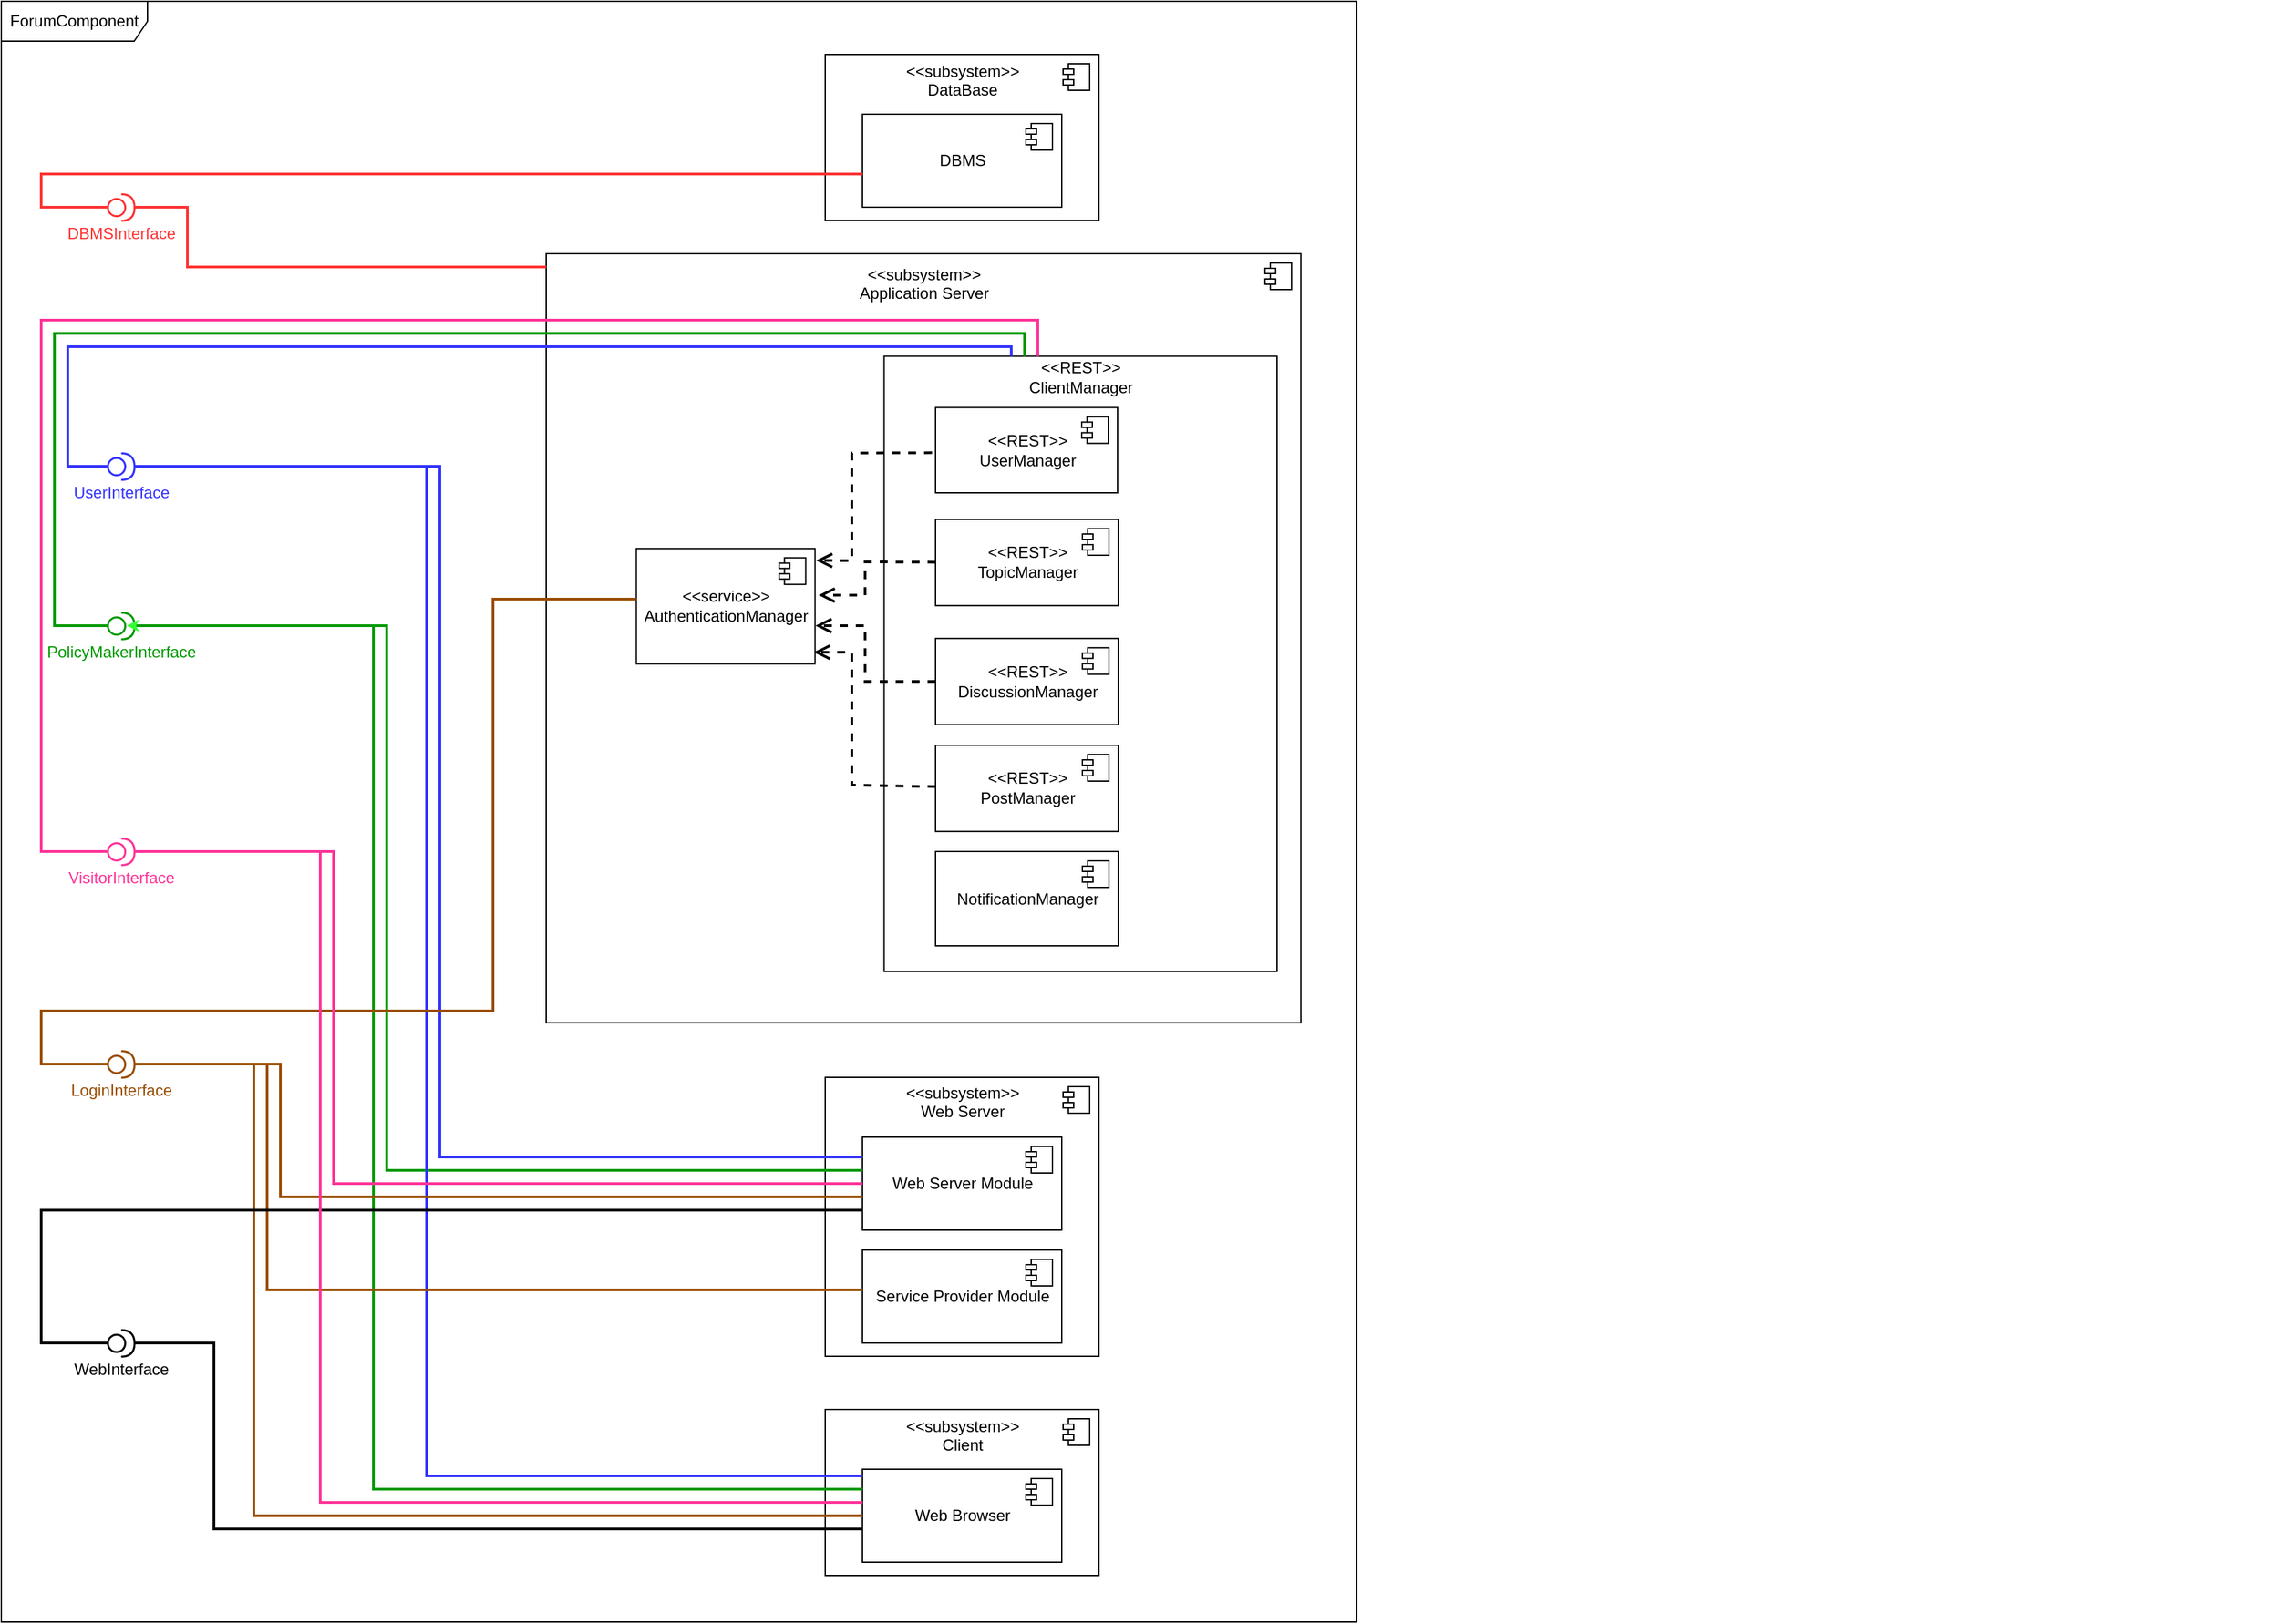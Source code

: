 <mxfile version="16.5.1" type="device" pages="2"><diagram id="n7J1HqllyMNtbrH2WwEy" name="ForumComponent"><mxGraphModel dx="1662" dy="865" grid="1" gridSize="10" guides="1" tooltips="1" connect="1" arrows="1" fold="1" page="1" pageScale="1" pageWidth="827" pageHeight="1169" math="0" shadow="0"><root><mxCell id="0"/><mxCell id="1" parent="0"/><mxCell id="y-_z0I4hw3SL3GFZ46ai-1" value="ForumComponent" style="shape=umlFrame;whiteSpace=wrap;html=1;width=110;height=30;" parent="1" vertex="1"><mxGeometry x="30" y="40" width="1020" height="1220" as="geometry"/></mxCell><mxCell id="oSriMlxL2NVGAPyqtlw1-12" value="" style="group" parent="1" vertex="1" connectable="0"><mxGeometry x="480" y="230" width="1262.69" height="590" as="geometry"/></mxCell><mxCell id="XHfIL3QEmj7B6I7YOVeC-20" value="" style="group" parent="oSriMlxL2NVGAPyqtlw1-12" vertex="1" connectable="0"><mxGeometry x="-40" width="1112.69" height="590" as="geometry"/></mxCell><mxCell id="TVRwEMfqCe3QFdq65Hbt-16" value="&amp;lt;&amp;lt;subsystem&amp;gt;&amp;gt;&lt;br&gt;Application Server&lt;br&gt;&lt;br&gt;&lt;br&gt;&lt;br&gt;&lt;br&gt;&lt;br&gt;&lt;br&gt;&lt;br&gt;&lt;br&gt;&lt;br&gt;&lt;br&gt;&lt;br&gt;&lt;br&gt;&lt;br&gt;&lt;br&gt;&lt;br&gt;&lt;br&gt;&lt;br&gt;&lt;br&gt;&lt;br&gt;&lt;br&gt;&lt;br&gt;&lt;br&gt;&lt;br&gt;&lt;br&gt;&lt;br&gt;&lt;br&gt;&lt;br&gt;&lt;br&gt;&lt;br&gt;&lt;br&gt;&lt;br&gt;&lt;br&gt;&lt;br&gt;&lt;br&gt;&lt;br&gt;&lt;br&gt;&lt;br&gt;" style="html=1;dropTarget=0;" parent="XHfIL3QEmj7B6I7YOVeC-20" vertex="1"><mxGeometry width="567.922" height="578.904" as="geometry"/></mxCell><mxCell id="TVRwEMfqCe3QFdq65Hbt-17" value="" style="shape=module;jettyWidth=8;jettyHeight=4;" parent="TVRwEMfqCe3QFdq65Hbt-16" vertex="1"><mxGeometry x="1" width="20" height="20" relative="1" as="geometry"><mxPoint x="-27" y="7" as="offset"/></mxGeometry></mxCell><mxCell id="XHfIL3QEmj7B6I7YOVeC-1" value="&amp;lt;&amp;lt;REST&amp;gt;&amp;gt;&lt;br&gt;ClientManager&lt;br&gt;&lt;br&gt;&lt;br&gt;&lt;br&gt;&lt;br&gt;&lt;br&gt;&lt;br&gt;&lt;br&gt;&lt;br&gt;&lt;br&gt;&lt;br&gt;&lt;br&gt;&lt;br&gt;&lt;br&gt;&lt;br&gt;&lt;br&gt;&lt;br&gt;&lt;br&gt;&lt;br&gt;&lt;br&gt;&lt;br&gt;&lt;br&gt;&lt;br&gt;&lt;br&gt;&lt;br&gt;&lt;br&gt;&lt;br&gt;&lt;br&gt;&lt;br&gt;&lt;br&gt;&lt;br&gt;" style="html=1;dropTarget=0;container=0;" parent="XHfIL3QEmj7B6I7YOVeC-20" vertex="1"><mxGeometry x="254.29" y="77.19" width="295.71" height="463.12" as="geometry"/></mxCell><mxCell id="oSriMlxL2NVGAPyqtlw1-9" value="" style="html=1;verticalAlign=bottom;endArrow=open;dashed=1;endSize=8;rounded=0;strokeWidth=2;entryX=0.993;entryY=0.899;entryDx=0;entryDy=0;entryPerimeter=0;" parent="XHfIL3QEmj7B6I7YOVeC-20" source="oSriMlxL2NVGAPyqtlw1-80" target="oSriMlxL2NVGAPyqtlw1-82" edge="1"><mxGeometry relative="1" as="geometry"><mxPoint x="339.906" y="371.464" as="sourcePoint"/><mxPoint x="203.435" y="279.804" as="targetPoint"/><Array as="points"><mxPoint x="230" y="400"/><mxPoint x="230" y="300"/><mxPoint x="220" y="300"/></Array></mxGeometry></mxCell><mxCell id="oSriMlxL2NVGAPyqtlw1-10" value="" style="html=1;verticalAlign=bottom;endArrow=open;dashed=1;endSize=8;rounded=0;strokeWidth=2;entryX=1.006;entryY=0.103;entryDx=0;entryDy=0;entryPerimeter=0;" parent="XHfIL3QEmj7B6I7YOVeC-20" target="oSriMlxL2NVGAPyqtlw1-82" edge="1"><mxGeometry relative="1" as="geometry"><mxPoint x="374.38" y="149.55" as="sourcePoint"/><mxPoint x="203.435" y="250.859" as="targetPoint"/><Array as="points"><mxPoint x="230" y="150"/><mxPoint x="230" y="231"/></Array></mxGeometry></mxCell><mxCell id="XHfIL3QEmj7B6I7YOVeC-7" value="&amp;lt;&amp;lt;REST&amp;gt;&amp;gt;&lt;br&gt;UserManager" style="html=1;dropTarget=0;" parent="XHfIL3QEmj7B6I7YOVeC-20" vertex="1"><mxGeometry x="293" y="115.78" width="137" height="64.22" as="geometry"/></mxCell><mxCell id="XHfIL3QEmj7B6I7YOVeC-8" value="" style="shape=module;jettyWidth=8;jettyHeight=4;" parent="XHfIL3QEmj7B6I7YOVeC-7" vertex="1"><mxGeometry x="1" width="20" height="20" relative="1" as="geometry"><mxPoint x="-27" y="7" as="offset"/></mxGeometry></mxCell><mxCell id="XHfIL3QEmj7B6I7YOVeC-11" value="NotificationManager" style="html=1;dropTarget=0;" parent="XHfIL3QEmj7B6I7YOVeC-20" vertex="1"><mxGeometry x="293.01" y="450" width="137.5" height="71.02" as="geometry"/></mxCell><mxCell id="XHfIL3QEmj7B6I7YOVeC-12" value="" style="shape=module;jettyWidth=8;jettyHeight=4;" parent="XHfIL3QEmj7B6I7YOVeC-11" vertex="1"><mxGeometry x="1" width="20" height="20" relative="1" as="geometry"><mxPoint x="-27" y="7" as="offset"/></mxGeometry></mxCell><mxCell id="oSriMlxL2NVGAPyqtlw1-80" value="&amp;lt;&amp;lt;REST&amp;gt;&amp;gt;&lt;br&gt;PostManager" style="html=1;dropTarget=0;" parent="XHfIL3QEmj7B6I7YOVeC-20" vertex="1"><mxGeometry x="293" y="370" width="137.51" height="64.88" as="geometry"/></mxCell><mxCell id="oSriMlxL2NVGAPyqtlw1-81" value="" style="shape=module;jettyWidth=8;jettyHeight=4;" parent="oSriMlxL2NVGAPyqtlw1-80" vertex="1"><mxGeometry x="1" width="20" height="20" relative="1" as="geometry"><mxPoint x="-27" y="7" as="offset"/></mxGeometry></mxCell><mxCell id="oSriMlxL2NVGAPyqtlw1-82" value="&amp;lt;&amp;lt;service&amp;gt;&amp;gt;&lt;br&gt;AuthenticationManager" style="html=1;dropTarget=0;" parent="XHfIL3QEmj7B6I7YOVeC-20" vertex="1"><mxGeometry x="67.811" y="221.913" width="134.508" height="86.836" as="geometry"/></mxCell><mxCell id="oSriMlxL2NVGAPyqtlw1-83" value="" style="shape=module;jettyWidth=8;jettyHeight=4;" parent="oSriMlxL2NVGAPyqtlw1-82" vertex="1"><mxGeometry x="1" width="20" height="20" relative="1" as="geometry"><mxPoint x="-27" y="7" as="offset"/></mxGeometry></mxCell><mxCell id="9_Oi2taEJ8g1pGM95z2e-3" value="&amp;lt;&amp;lt;REST&amp;gt;&amp;gt;&lt;br&gt;TopicManager" style="html=1;dropTarget=0;" parent="XHfIL3QEmj7B6I7YOVeC-20" vertex="1"><mxGeometry x="293" y="200" width="137.51" height="64.88" as="geometry"/></mxCell><mxCell id="9_Oi2taEJ8g1pGM95z2e-4" value="" style="shape=module;jettyWidth=8;jettyHeight=4;" parent="9_Oi2taEJ8g1pGM95z2e-3" vertex="1"><mxGeometry x="1" width="20" height="20" relative="1" as="geometry"><mxPoint x="-27" y="7" as="offset"/></mxGeometry></mxCell><mxCell id="9_Oi2taEJ8g1pGM95z2e-1" value="&amp;lt;&amp;lt;REST&amp;gt;&amp;gt;&lt;br&gt;DiscussionManager" style="html=1;dropTarget=0;" parent="XHfIL3QEmj7B6I7YOVeC-20" vertex="1"><mxGeometry x="293" y="289.62" width="137.51" height="64.88" as="geometry"/></mxCell><mxCell id="9_Oi2taEJ8g1pGM95z2e-2" value="" style="shape=module;jettyWidth=8;jettyHeight=4;" parent="9_Oi2taEJ8g1pGM95z2e-1" vertex="1"><mxGeometry x="1" width="20" height="20" relative="1" as="geometry"><mxPoint x="-27" y="7" as="offset"/></mxGeometry></mxCell><mxCell id="9_Oi2taEJ8g1pGM95z2e-5" value="" style="html=1;verticalAlign=bottom;endArrow=open;dashed=1;endSize=8;rounded=0;strokeWidth=2;entryX=1.002;entryY=0.669;entryDx=0;entryDy=0;entryPerimeter=0;" parent="XHfIL3QEmj7B6I7YOVeC-20" source="9_Oi2taEJ8g1pGM95z2e-1" target="oSriMlxL2NVGAPyqtlw1-82" edge="1"><mxGeometry relative="1" as="geometry"><mxPoint x="303" y="411.095" as="sourcePoint"/><mxPoint x="213.435" y="289.804" as="targetPoint"/><Array as="points"><mxPoint x="240" y="322"/><mxPoint x="240" y="280"/></Array></mxGeometry></mxCell><mxCell id="9_Oi2taEJ8g1pGM95z2e-6" value="" style="html=1;verticalAlign=bottom;endArrow=open;dashed=1;endSize=8;rounded=0;strokeWidth=2;entryX=1.02;entryY=0.404;entryDx=0;entryDy=0;entryPerimeter=0;" parent="XHfIL3QEmj7B6I7YOVeC-20" source="9_Oi2taEJ8g1pGM95z2e-3" target="oSriMlxL2NVGAPyqtlw1-82" edge="1"><mxGeometry relative="1" as="geometry"><mxPoint x="313" y="421.095" as="sourcePoint"/><mxPoint x="223.435" y="299.804" as="targetPoint"/><Array as="points"><mxPoint x="240" y="232"/><mxPoint x="240" y="257"/></Array></mxGeometry></mxCell><mxCell id="TVRwEMfqCe3QFdq65Hbt-4" value="&lt;font color=&quot;#ff3333&quot;&gt;DBMSInterface&lt;/font&gt;" style="shape=providedRequiredInterface;html=1;verticalLabelPosition=bottom;sketch=0;strokeColor=#FF3333;strokeWidth=1.5;" parent="1" vertex="1"><mxGeometry x="110" y="185" width="20" height="20" as="geometry"/></mxCell><mxCell id="TVRwEMfqCe3QFdq65Hbt-9" value="" style="group" parent="1" vertex="1" connectable="0"><mxGeometry x="650" y="80" width="206" height="125" as="geometry"/></mxCell><mxCell id="TVRwEMfqCe3QFdq65Hbt-5" value="&amp;lt;&amp;lt;subsystem&amp;gt;&amp;gt;&lt;br&gt;DataBase&lt;br&gt;&lt;br&gt;&lt;br&gt;&lt;br&gt;&lt;br&gt;&lt;br&gt;&lt;br&gt;" style="html=1;dropTarget=0;" parent="TVRwEMfqCe3QFdq65Hbt-9" vertex="1"><mxGeometry width="206" height="125" as="geometry"/></mxCell><mxCell id="TVRwEMfqCe3QFdq65Hbt-6" value="" style="shape=module;jettyWidth=8;jettyHeight=4;" parent="TVRwEMfqCe3QFdq65Hbt-5" vertex="1"><mxGeometry x="1" width="20" height="20" relative="1" as="geometry"><mxPoint x="-27" y="7" as="offset"/></mxGeometry></mxCell><mxCell id="TVRwEMfqCe3QFdq65Hbt-7" value="DBMS" style="html=1;dropTarget=0;" parent="TVRwEMfqCe3QFdq65Hbt-9" vertex="1"><mxGeometry x="28" y="45" width="150" height="70" as="geometry"/></mxCell><mxCell id="TVRwEMfqCe3QFdq65Hbt-8" value="" style="shape=module;jettyWidth=8;jettyHeight=4;" parent="TVRwEMfqCe3QFdq65Hbt-7" vertex="1"><mxGeometry x="1" width="20" height="20" relative="1" as="geometry"><mxPoint x="-27" y="7" as="offset"/></mxGeometry></mxCell><mxCell id="TVRwEMfqCe3QFdq65Hbt-10" value="&lt;font color=&quot;#3333ff&quot;&gt;UserInterface&lt;/font&gt;" style="shape=providedRequiredInterface;html=1;verticalLabelPosition=bottom;sketch=0;strokeColor=#3333FF;strokeWidth=1.5;" parent="1" vertex="1"><mxGeometry x="110" y="380" width="20" height="20" as="geometry"/></mxCell><mxCell id="TVRwEMfqCe3QFdq65Hbt-11" value="&lt;font color=&quot;#009900&quot;&gt;PolicyMakerInterface&lt;/font&gt;" style="shape=providedRequiredInterface;html=1;verticalLabelPosition=bottom;sketch=0;strokeColor=#009900;strokeWidth=1.5;" parent="1" vertex="1"><mxGeometry x="110" y="500" width="20" height="20" as="geometry"/></mxCell><mxCell id="TVRwEMfqCe3QFdq65Hbt-27" value="" style="group" parent="1" vertex="1" connectable="0"><mxGeometry x="650" y="1100" width="206" height="125" as="geometry"/></mxCell><mxCell id="TVRwEMfqCe3QFdq65Hbt-28" value="&amp;lt;&amp;lt;subsystem&amp;gt;&amp;gt;&lt;br&gt;Client&lt;br&gt;&lt;br&gt;&lt;br&gt;&lt;br&gt;&lt;br&gt;&lt;br&gt;&lt;br&gt;" style="html=1;dropTarget=0;" parent="TVRwEMfqCe3QFdq65Hbt-27" vertex="1"><mxGeometry width="206" height="125" as="geometry"/></mxCell><mxCell id="TVRwEMfqCe3QFdq65Hbt-29" value="" style="shape=module;jettyWidth=8;jettyHeight=4;" parent="TVRwEMfqCe3QFdq65Hbt-28" vertex="1"><mxGeometry x="1" width="20" height="20" relative="1" as="geometry"><mxPoint x="-27" y="7" as="offset"/></mxGeometry></mxCell><mxCell id="TVRwEMfqCe3QFdq65Hbt-30" value="Web Browser" style="html=1;dropTarget=0;" parent="TVRwEMfqCe3QFdq65Hbt-27" vertex="1"><mxGeometry x="28" y="45" width="150" height="70" as="geometry"/></mxCell><mxCell id="TVRwEMfqCe3QFdq65Hbt-31" value="" style="shape=module;jettyWidth=8;jettyHeight=4;" parent="TVRwEMfqCe3QFdq65Hbt-30" vertex="1"><mxGeometry x="1" width="20" height="20" relative="1" as="geometry"><mxPoint x="-27" y="7" as="offset"/></mxGeometry></mxCell><mxCell id="oSriMlxL2NVGAPyqtlw1-2" value="" style="group" parent="1" vertex="1" connectable="0"><mxGeometry x="650" y="850" width="206" height="210" as="geometry"/></mxCell><mxCell id="TVRwEMfqCe3QFdq65Hbt-21" value="&amp;lt;&amp;lt;subsystem&amp;gt;&amp;gt;&lt;br&gt;Web Server&lt;br&gt;&lt;br&gt;&lt;br&gt;&lt;br&gt;&lt;br&gt;&lt;br&gt;&lt;br&gt;&lt;br&gt;&lt;br&gt;&lt;br&gt;&lt;br&gt;&lt;br&gt;&lt;br&gt;" style="html=1;dropTarget=0;" parent="oSriMlxL2NVGAPyqtlw1-2" vertex="1"><mxGeometry width="206" height="210" as="geometry"/></mxCell><mxCell id="TVRwEMfqCe3QFdq65Hbt-22" value="" style="shape=module;jettyWidth=8;jettyHeight=4;" parent="TVRwEMfqCe3QFdq65Hbt-21" vertex="1"><mxGeometry x="1" width="20" height="20" relative="1" as="geometry"><mxPoint x="-27" y="7" as="offset"/></mxGeometry></mxCell><mxCell id="TVRwEMfqCe3QFdq65Hbt-23" value="Web Server Module" style="html=1;dropTarget=0;" parent="oSriMlxL2NVGAPyqtlw1-2" vertex="1"><mxGeometry x="28" y="45" width="150" height="70" as="geometry"/></mxCell><mxCell id="TVRwEMfqCe3QFdq65Hbt-24" value="" style="shape=module;jettyWidth=8;jettyHeight=4;" parent="TVRwEMfqCe3QFdq65Hbt-23" vertex="1"><mxGeometry x="1" width="20" height="20" relative="1" as="geometry"><mxPoint x="-27" y="7" as="offset"/></mxGeometry></mxCell><mxCell id="XHfIL3QEmj7B6I7YOVeC-13" value="Service Provider Module" style="html=1;dropTarget=0;" parent="oSriMlxL2NVGAPyqtlw1-2" vertex="1"><mxGeometry x="28" y="130" width="150" height="70" as="geometry"/></mxCell><mxCell id="XHfIL3QEmj7B6I7YOVeC-14" value="" style="shape=module;jettyWidth=8;jettyHeight=4;" parent="XHfIL3QEmj7B6I7YOVeC-13" vertex="1"><mxGeometry x="1" width="20" height="20" relative="1" as="geometry"><mxPoint x="-27" y="7" as="offset"/></mxGeometry></mxCell><mxCell id="oSriMlxL2NVGAPyqtlw1-15" value="" style="endArrow=none;html=1;edgeStyle=orthogonalEdgeStyle;rounded=0;exitX=0;exitY=0.5;exitDx=0;exitDy=0;exitPerimeter=0;strokeColor=#FF3333;strokeWidth=2;" parent="1" source="TVRwEMfqCe3QFdq65Hbt-4" target="TVRwEMfqCe3QFdq65Hbt-7" edge="1"><mxGeometry relative="1" as="geometry"><mxPoint x="120" y="160" as="sourcePoint"/><mxPoint x="320" y="159.5" as="targetPoint"/><Array as="points"><mxPoint x="60" y="195"/><mxPoint x="60" y="170"/></Array></mxGeometry></mxCell><mxCell id="oSriMlxL2NVGAPyqtlw1-19" value="" style="endArrow=none;html=1;edgeStyle=orthogonalEdgeStyle;rounded=0;exitX=1;exitY=0.5;exitDx=0;exitDy=0;exitPerimeter=0;strokeColor=#FF3333;strokeWidth=2;" parent="1" source="TVRwEMfqCe3QFdq65Hbt-4" target="TVRwEMfqCe3QFdq65Hbt-16" edge="1"><mxGeometry relative="1" as="geometry"><mxPoint x="120" y="200" as="sourcePoint"/><mxPoint x="798" y="180" as="targetPoint"/><Array as="points"><mxPoint x="170" y="195"/><mxPoint x="170" y="240"/></Array></mxGeometry></mxCell><mxCell id="oSriMlxL2NVGAPyqtlw1-87" value="" style="endArrow=none;html=1;edgeStyle=orthogonalEdgeStyle;rounded=0;exitX=0;exitY=0.5;exitDx=0;exitDy=0;exitPerimeter=0;strokeColor=#3333FF;strokeWidth=2;" parent="1" source="TVRwEMfqCe3QFdq65Hbt-10" target="XHfIL3QEmj7B6I7YOVeC-1" edge="1"><mxGeometry relative="1" as="geometry"><mxPoint x="140" y="200" as="sourcePoint"/><mxPoint x="770" y="260" as="targetPoint"/><Array as="points"><mxPoint x="80" y="390"/><mxPoint x="80" y="300"/><mxPoint x="790" y="300"/></Array></mxGeometry></mxCell><mxCell id="oSriMlxL2NVGAPyqtlw1-88" value="" style="endArrow=none;html=1;edgeStyle=orthogonalEdgeStyle;rounded=0;exitX=0;exitY=0.5;exitDx=0;exitDy=0;exitPerimeter=0;strokeColor=#009900;strokeWidth=2;" parent="1" source="TVRwEMfqCe3QFdq65Hbt-11" target="XHfIL3QEmj7B6I7YOVeC-1" edge="1"><mxGeometry relative="1" as="geometry"><mxPoint x="150" y="210" as="sourcePoint"/><mxPoint x="780" y="270" as="targetPoint"/><Array as="points"><mxPoint x="70" y="510"/><mxPoint x="70" y="290"/><mxPoint x="800" y="290"/></Array></mxGeometry></mxCell><mxCell id="oSriMlxL2NVGAPyqtlw1-89" value="" style="endArrow=none;html=1;edgeStyle=orthogonalEdgeStyle;rounded=0;exitX=1;exitY=0.5;exitDx=0;exitDy=0;exitPerimeter=0;strokeColor=#009900;strokeWidth=2;" parent="1" source="TVRwEMfqCe3QFdq65Hbt-11" target="TVRwEMfqCe3QFdq65Hbt-30" edge="1"><mxGeometry relative="1" as="geometry"><mxPoint x="120" y="410" as="sourcePoint"/><mxPoint x="1230.074" y="300" as="targetPoint"/><Array as="points"><mxPoint x="310" y="510"/><mxPoint x="310" y="1160"/></Array></mxGeometry></mxCell><mxCell id="oSriMlxL2NVGAPyqtlw1-90" value="" style="endArrow=none;html=1;edgeStyle=orthogonalEdgeStyle;rounded=0;exitX=1;exitY=0.5;exitDx=0;exitDy=0;exitPerimeter=0;strokeColor=#009900;strokeWidth=2;" parent="1" source="TVRwEMfqCe3QFdq65Hbt-11" target="TVRwEMfqCe3QFdq65Hbt-23" edge="1"><mxGeometry relative="1" as="geometry"><mxPoint x="130" y="420" as="sourcePoint"/><mxPoint x="788" y="910" as="targetPoint"/><Array as="points"><mxPoint x="320" y="510"/><mxPoint x="320" y="920"/></Array></mxGeometry></mxCell><mxCell id="oSriMlxL2NVGAPyqtlw1-92" value="&lt;font color=&quot;#994c00&quot;&gt;LoginInterface&lt;/font&gt;" style="shape=providedRequiredInterface;html=1;verticalLabelPosition=bottom;sketch=0;strokeColor=#994C00;strokeWidth=1.5;" parent="1" vertex="1"><mxGeometry x="110" y="830" width="20" height="20" as="geometry"/></mxCell><mxCell id="oSriMlxL2NVGAPyqtlw1-93" value="WebInterface" style="shape=providedRequiredInterface;html=1;verticalLabelPosition=bottom;sketch=0;strokeWidth=1.5;" parent="1" vertex="1"><mxGeometry x="110" y="1040" width="20" height="20" as="geometry"/></mxCell><mxCell id="oSriMlxL2NVGAPyqtlw1-94" value="" style="endArrow=none;html=1;edgeStyle=orthogonalEdgeStyle;rounded=0;strokeColor=#3333FF;strokeWidth=2;" parent="1" target="TVRwEMfqCe3QFdq65Hbt-23" edge="1"><mxGeometry relative="1" as="geometry"><mxPoint x="130" y="390" as="sourcePoint"/><mxPoint x="788" y="920" as="targetPoint"/><Array as="points"><mxPoint x="360" y="390"/><mxPoint x="360" y="910"/></Array></mxGeometry></mxCell><mxCell id="oSriMlxL2NVGAPyqtlw1-95" value="" style="endArrow=none;html=1;edgeStyle=orthogonalEdgeStyle;rounded=0;exitX=1;exitY=0.5;exitDx=0;exitDy=0;exitPerimeter=0;strokeColor=#3333FF;strokeWidth=2;" parent="1" source="TVRwEMfqCe3QFdq65Hbt-10" target="TVRwEMfqCe3QFdq65Hbt-30" edge="1"><mxGeometry relative="1" as="geometry"><mxPoint x="150" y="530" as="sourcePoint"/><mxPoint x="788" y="1180" as="targetPoint"/><Array as="points"><mxPoint x="350" y="390"/><mxPoint x="350" y="1150"/></Array></mxGeometry></mxCell><mxCell id="oSriMlxL2NVGAPyqtlw1-96" value="" style="endArrow=none;html=1;edgeStyle=orthogonalEdgeStyle;rounded=0;exitX=0;exitY=0.5;exitDx=0;exitDy=0;exitPerimeter=0;strokeColor=#994C00;strokeWidth=2;" parent="1" source="oSriMlxL2NVGAPyqtlw1-92" target="oSriMlxL2NVGAPyqtlw1-82" edge="1"><mxGeometry relative="1" as="geometry"><mxPoint x="140" y="400" as="sourcePoint"/><mxPoint x="798.0" y="1200" as="targetPoint"/><Array as="points"><mxPoint x="60" y="840"/><mxPoint x="60" y="800"/><mxPoint x="400" y="800"/><mxPoint x="400" y="490"/></Array></mxGeometry></mxCell><mxCell id="oSriMlxL2NVGAPyqtlw1-97" value="" style="endArrow=none;html=1;edgeStyle=orthogonalEdgeStyle;rounded=0;exitX=1;exitY=0.5;exitDx=0;exitDy=0;exitPerimeter=0;strokeColor=#994C00;strokeWidth=2;" parent="1" source="oSriMlxL2NVGAPyqtlw1-92" target="XHfIL3QEmj7B6I7YOVeC-13" edge="1"><mxGeometry relative="1" as="geometry"><mxPoint x="120" y="850" as="sourcePoint"/><mxPoint x="849.999" y="515" as="targetPoint"/><Array as="points"><mxPoint x="230" y="840"/><mxPoint x="230" y="1010"/></Array></mxGeometry></mxCell><mxCell id="oSriMlxL2NVGAPyqtlw1-98" value="" style="endArrow=none;html=1;edgeStyle=orthogonalEdgeStyle;rounded=0;exitX=1;exitY=0.5;exitDx=0;exitDy=0;exitPerimeter=0;strokeColor=#994C00;strokeWidth=2;" parent="1" source="oSriMlxL2NVGAPyqtlw1-92" target="TVRwEMfqCe3QFdq65Hbt-30" edge="1"><mxGeometry relative="1" as="geometry"><mxPoint x="140" y="850" as="sourcePoint"/><mxPoint x="790" y="1190" as="targetPoint"/><Array as="points"><mxPoint x="220" y="840"/><mxPoint x="220" y="1180"/></Array></mxGeometry></mxCell><mxCell id="oSriMlxL2NVGAPyqtlw1-99" value="" style="endArrow=none;html=1;edgeStyle=orthogonalEdgeStyle;rounded=0;exitX=1;exitY=0.5;exitDx=0;exitDy=0;exitPerimeter=0;strokeColor=#994C00;strokeWidth=2;" parent="1" source="oSriMlxL2NVGAPyqtlw1-92" target="TVRwEMfqCe3QFdq65Hbt-23" edge="1"><mxGeometry relative="1" as="geometry"><mxPoint x="150" y="860" as="sourcePoint"/><mxPoint x="788" y="930" as="targetPoint"/><Array as="points"><mxPoint x="240" y="840"/><mxPoint x="240" y="940"/></Array></mxGeometry></mxCell><mxCell id="oSriMlxL2NVGAPyqtlw1-100" value="" style="endArrow=none;html=1;edgeStyle=orthogonalEdgeStyle;rounded=0;exitX=0;exitY=0.5;exitDx=0;exitDy=0;exitPerimeter=0;strokeWidth=2;" parent="1" source="oSriMlxL2NVGAPyqtlw1-93" target="TVRwEMfqCe3QFdq65Hbt-23" edge="1"><mxGeometry relative="1" as="geometry"><mxPoint x="160" y="870" as="sourcePoint"/><mxPoint x="818.0" y="1055" as="targetPoint"/><Array as="points"><mxPoint x="60" y="1050"/><mxPoint x="60" y="950"/></Array></mxGeometry></mxCell><mxCell id="oSriMlxL2NVGAPyqtlw1-101" value="" style="endArrow=none;html=1;edgeStyle=orthogonalEdgeStyle;rounded=0;exitX=1;exitY=0.5;exitDx=0;exitDy=0;exitPerimeter=0;strokeWidth=2;" parent="1" source="oSriMlxL2NVGAPyqtlw1-93" target="TVRwEMfqCe3QFdq65Hbt-30" edge="1"><mxGeometry relative="1" as="geometry"><mxPoint x="170" y="880" as="sourcePoint"/><mxPoint x="788" y="1170" as="targetPoint"/><Array as="points"><mxPoint x="190" y="1050"/><mxPoint x="190" y="1190"/></Array></mxGeometry></mxCell><mxCell id="-teFv9RVSXLoT_O4Qn-v-1" style="edgeStyle=orthogonalEdgeStyle;rounded=0;orthogonalLoop=1;jettySize=auto;html=1;exitX=1;exitY=0.5;exitDx=0;exitDy=0;exitPerimeter=0;entryX=0.726;entryY=0.495;entryDx=0;entryDy=0;entryPerimeter=0;fontColor=#009900;strokeColor=#33FF33;" parent="1" source="TVRwEMfqCe3QFdq65Hbt-11" target="TVRwEMfqCe3QFdq65Hbt-11" edge="1"><mxGeometry relative="1" as="geometry"/></mxCell><mxCell id="yArb9xot6nc2p3sNUClB-2" style="edgeStyle=orthogonalEdgeStyle;rounded=0;orthogonalLoop=1;jettySize=auto;html=1;exitX=0;exitY=0.5;exitDx=0;exitDy=0;exitPerimeter=0;fontColor=#994C00;strokeColor=#FF3399;endArrow=none;endFill=0;strokeWidth=2;" parent="1" source="yArb9xot6nc2p3sNUClB-1" target="XHfIL3QEmj7B6I7YOVeC-1" edge="1"><mxGeometry relative="1" as="geometry"><Array as="points"><mxPoint x="60" y="680"/><mxPoint x="60" y="280"/><mxPoint x="810" y="280"/></Array></mxGeometry></mxCell><mxCell id="yArb9xot6nc2p3sNUClB-4" style="edgeStyle=orthogonalEdgeStyle;rounded=0;orthogonalLoop=1;jettySize=auto;html=1;exitX=1;exitY=0.5;exitDx=0;exitDy=0;exitPerimeter=0;fontColor=#994C00;endArrow=none;endFill=0;strokeColor=#FF3399;strokeWidth=2;" parent="1" source="yArb9xot6nc2p3sNUClB-1" target="TVRwEMfqCe3QFdq65Hbt-30" edge="1"><mxGeometry relative="1" as="geometry"><Array as="points"><mxPoint x="270" y="680"/><mxPoint x="270" y="1170"/></Array></mxGeometry></mxCell><mxCell id="yArb9xot6nc2p3sNUClB-5" style="edgeStyle=orthogonalEdgeStyle;rounded=0;orthogonalLoop=1;jettySize=auto;html=1;exitX=1;exitY=0.5;exitDx=0;exitDy=0;exitPerimeter=0;fontColor=#994C00;endArrow=none;endFill=0;strokeColor=#FF3399;strokeWidth=2;" parent="1" source="yArb9xot6nc2p3sNUClB-1" target="TVRwEMfqCe3QFdq65Hbt-23" edge="1"><mxGeometry relative="1" as="geometry"><Array as="points"><mxPoint x="280" y="680"/><mxPoint x="280" y="930"/></Array></mxGeometry></mxCell><mxCell id="yArb9xot6nc2p3sNUClB-1" value="&lt;font color=&quot;#ff3399&quot;&gt;VisitorInterface&lt;/font&gt;" style="shape=providedRequiredInterface;html=1;verticalLabelPosition=bottom;sketch=0;strokeColor=#FF3399;strokeWidth=1.5;" parent="1" vertex="1"><mxGeometry x="110" y="670" width="20" height="20" as="geometry"/></mxCell></root></mxGraphModel></diagram><diagram id="5bnEqsixBHA473nJDIq4" name="DataComponent"><mxGraphModel dx="1662" dy="865" grid="1" gridSize="10" guides="1" tooltips="1" connect="1" arrows="1" fold="1" page="1" pageScale="1" pageWidth="827" pageHeight="1169" math="0" shadow="0"><root><mxCell id="hoEK-J2n7lTSePWQgFgl-0"/><mxCell id="hoEK-J2n7lTSePWQgFgl-1" parent="hoEK-J2n7lTSePWQgFgl-0"/><mxCell id="r_wJelj2_mtiWH0fpC8L-1" value="DataComponent" style="shape=umlFrame;whiteSpace=wrap;html=1;width=110;height=30;" parent="hoEK-J2n7lTSePWQgFgl-1" vertex="1"><mxGeometry x="10" y="40" width="950" height="1050" as="geometry"/></mxCell><mxCell id="r_wJelj2_mtiWH0fpC8L-18" value="" style="group" parent="hoEK-J2n7lTSePWQgFgl-1" vertex="1" connectable="0"><mxGeometry x="560" y="920" width="206" height="125" as="geometry"/></mxCell><mxCell id="r_wJelj2_mtiWH0fpC8L-19" value="&amp;lt;&amp;lt;subsystem&amp;gt;&amp;gt;&lt;br&gt;Client&lt;br&gt;&lt;br&gt;&lt;br&gt;&lt;br&gt;&lt;br&gt;&lt;br&gt;&lt;br&gt;" style="html=1;dropTarget=0;" parent="r_wJelj2_mtiWH0fpC8L-18" vertex="1"><mxGeometry width="206" height="125" as="geometry"/></mxCell><mxCell id="r_wJelj2_mtiWH0fpC8L-20" value="" style="shape=module;jettyWidth=8;jettyHeight=4;" parent="r_wJelj2_mtiWH0fpC8L-19" vertex="1"><mxGeometry x="1" width="20" height="20" relative="1" as="geometry"><mxPoint x="-27" y="7" as="offset"/></mxGeometry></mxCell><mxCell id="r_wJelj2_mtiWH0fpC8L-21" value="Web Browser" style="html=1;dropTarget=0;" parent="r_wJelj2_mtiWH0fpC8L-18" vertex="1"><mxGeometry x="28" y="45" width="150" height="70" as="geometry"/></mxCell><mxCell id="r_wJelj2_mtiWH0fpC8L-22" value="" style="shape=module;jettyWidth=8;jettyHeight=4;" parent="r_wJelj2_mtiWH0fpC8L-21" vertex="1"><mxGeometry x="1" width="20" height="20" relative="1" as="geometry"><mxPoint x="-27" y="7" as="offset"/></mxGeometry></mxCell><mxCell id="r_wJelj2_mtiWH0fpC8L-11" value="&amp;lt;&amp;lt;subsystem&amp;gt;&amp;gt;&lt;br&gt;Application Server&lt;br&gt;&lt;br&gt;&lt;br&gt;&lt;br&gt;&lt;br&gt;&lt;br&gt;&lt;br&gt;&lt;br&gt;&lt;br&gt;&lt;br&gt;&lt;br&gt;&lt;br&gt;&lt;br&gt;&lt;br&gt;&lt;br&gt;&lt;br&gt;&lt;br&gt;&lt;br&gt;&lt;br&gt;&lt;br&gt;&lt;br&gt;" style="html=1;dropTarget=0;" parent="hoEK-J2n7lTSePWQgFgl-1" vertex="1"><mxGeometry x="414" y="220" width="500" height="330" as="geometry"/></mxCell><mxCell id="r_wJelj2_mtiWH0fpC8L-12" value="" style="shape=module;jettyWidth=8;jettyHeight=4;" parent="r_wJelj2_mtiWH0fpC8L-11" vertex="1"><mxGeometry x="1" width="20" height="20" relative="1" as="geometry"><mxPoint x="-27" y="7" as="offset"/></mxGeometry></mxCell><mxCell id="2fmRF9SvAnSTutmi7Tzm-1" value="&amp;lt;&amp;lt;REST&amp;gt;&amp;gt;&lt;br&gt;ClientManager&lt;br&gt;&lt;br&gt;&lt;br&gt;&lt;br&gt;&lt;br&gt;&lt;br&gt;&lt;br&gt;&lt;br&gt;&lt;br&gt;&lt;br&gt;&lt;br&gt;&lt;br&gt;&lt;br&gt;&lt;br&gt;&lt;br&gt;&lt;br&gt;&lt;br&gt;" style="html=1;dropTarget=0;" parent="hoEK-J2n7lTSePWQgFgl-1" vertex="1"><mxGeometry x="704" y="260" width="200" height="270" as="geometry"/></mxCell><mxCell id="2fmRF9SvAnSTutmi7Tzm-2" value="" style="shape=module;jettyWidth=8;jettyHeight=4;" parent="2fmRF9SvAnSTutmi7Tzm-1" vertex="1"><mxGeometry x="1" width="20" height="20" relative="1" as="geometry"><mxPoint x="-27" y="7" as="offset"/></mxGeometry></mxCell><mxCell id="7PRA0NnjW8LskuAm9m6I-2" value="" style="group" parent="hoEK-J2n7lTSePWQgFgl-1" vertex="1" connectable="0"><mxGeometry x="560" y="690" width="206" height="200" as="geometry"/></mxCell><mxCell id="r_wJelj2_mtiWH0fpC8L-14" value="&amp;lt;&amp;lt;subsystem&amp;gt;&amp;gt;&lt;br&gt;Web Server&lt;br&gt;&lt;br&gt;&lt;br&gt;&lt;br&gt;&lt;br&gt;&lt;br&gt;&lt;br&gt;&lt;br&gt;&lt;br&gt;&lt;br&gt;&lt;br&gt;&lt;br&gt;" style="html=1;dropTarget=0;" parent="7PRA0NnjW8LskuAm9m6I-2" vertex="1"><mxGeometry width="206" height="200" as="geometry"/></mxCell><mxCell id="r_wJelj2_mtiWH0fpC8L-15" value="" style="shape=module;jettyWidth=8;jettyHeight=4;" parent="r_wJelj2_mtiWH0fpC8L-14" vertex="1"><mxGeometry x="1" width="20" height="20" relative="1" as="geometry"><mxPoint x="-27" y="7" as="offset"/></mxGeometry></mxCell><mxCell id="r_wJelj2_mtiWH0fpC8L-16" value="Web Server &lt;br&gt;Module" style="html=1;dropTarget=0;" parent="7PRA0NnjW8LskuAm9m6I-2" vertex="1"><mxGeometry x="28" y="45" width="150" height="55" as="geometry"/></mxCell><mxCell id="r_wJelj2_mtiWH0fpC8L-17" value="" style="shape=module;jettyWidth=8;jettyHeight=4;" parent="r_wJelj2_mtiWH0fpC8L-16" vertex="1"><mxGeometry x="1" width="20" height="20" relative="1" as="geometry"><mxPoint x="-27" y="7" as="offset"/></mxGeometry></mxCell><mxCell id="7PRA0NnjW8LskuAm9m6I-0" value="Service Provider &lt;br&gt;Module" style="html=1;dropTarget=0;" parent="7PRA0NnjW8LskuAm9m6I-2" vertex="1"><mxGeometry x="28" y="120" width="150" height="60" as="geometry"/></mxCell><mxCell id="7PRA0NnjW8LskuAm9m6I-1" value="" style="shape=module;jettyWidth=8;jettyHeight=4;" parent="7PRA0NnjW8LskuAm9m6I-0" vertex="1"><mxGeometry x="1" width="20" height="20" relative="1" as="geometry"><mxPoint x="-27" y="7" as="offset"/></mxGeometry></mxCell><mxCell id="k_VYi8x9EWsbZcRCSiwK-13" style="edgeStyle=orthogonalEdgeStyle;rounded=0;orthogonalLoop=1;jettySize=auto;html=1;exitX=1;exitY=0.5;exitDx=0;exitDy=0;exitPerimeter=0;endArrow=none;endFill=0;strokeColor=#FF3333;strokeWidth=2;" parent="hoEK-J2n7lTSePWQgFgl-1" source="r_wJelj2_mtiWH0fpC8L-2" target="r_wJelj2_mtiWH0fpC8L-11" edge="1"><mxGeometry relative="1" as="geometry"><Array as="points"><mxPoint x="200" y="160"/><mxPoint x="200" y="250"/></Array></mxGeometry></mxCell><mxCell id="r_wJelj2_mtiWH0fpC8L-2" value="&lt;font color=&quot;#ff3333&quot;&gt;DBMSInterface&lt;/font&gt;" style="shape=providedRequiredInterface;html=1;verticalLabelPosition=bottom;sketch=0;strokeColor=#FF3333;" parent="hoEK-J2n7lTSePWQgFgl-1" vertex="1"><mxGeometry x="110" y="150" width="20" height="20" as="geometry"/></mxCell><mxCell id="r_wJelj2_mtiWH0fpC8L-3" value="" style="group" parent="hoEK-J2n7lTSePWQgFgl-1" vertex="1" connectable="0"><mxGeometry x="560" y="80" width="206" height="125" as="geometry"/></mxCell><mxCell id="r_wJelj2_mtiWH0fpC8L-4" value="&amp;lt;&amp;lt;subsystem&amp;gt;&amp;gt;&lt;br&gt;DataBase&lt;br&gt;&lt;br&gt;&lt;br&gt;&lt;br&gt;&lt;br&gt;&lt;br&gt;&lt;br&gt;" style="html=1;dropTarget=0;" parent="r_wJelj2_mtiWH0fpC8L-3" vertex="1"><mxGeometry width="206" height="125" as="geometry"/></mxCell><mxCell id="r_wJelj2_mtiWH0fpC8L-5" value="" style="shape=module;jettyWidth=8;jettyHeight=4;" parent="r_wJelj2_mtiWH0fpC8L-4" vertex="1"><mxGeometry x="1" width="20" height="20" relative="1" as="geometry"><mxPoint x="-27" y="7" as="offset"/></mxGeometry></mxCell><mxCell id="r_wJelj2_mtiWH0fpC8L-6" value="DBMS" style="html=1;dropTarget=0;" parent="r_wJelj2_mtiWH0fpC8L-3" vertex="1"><mxGeometry x="28" y="45" width="150" height="70" as="geometry"/></mxCell><mxCell id="r_wJelj2_mtiWH0fpC8L-7" value="" style="shape=module;jettyWidth=8;jettyHeight=4;" parent="r_wJelj2_mtiWH0fpC8L-6" vertex="1"><mxGeometry x="1" width="20" height="20" relative="1" as="geometry"><mxPoint x="-27" y="7" as="offset"/></mxGeometry></mxCell><mxCell id="FObTcRUKb_tLn9jqNNxM-7" style="edgeStyle=orthogonalEdgeStyle;rounded=0;orthogonalLoop=1;jettySize=auto;html=1;exitX=0;exitY=0.5;exitDx=0;exitDy=0;exitPerimeter=0;endArrow=none;endFill=0;strokeColor=#3333FF;strokeWidth=2;" parent="hoEK-J2n7lTSePWQgFgl-1" source="r_wJelj2_mtiWH0fpC8L-8" target="2fmRF9SvAnSTutmi7Tzm-1" edge="1"><mxGeometry relative="1" as="geometry"><Array as="points"><mxPoint x="50" y="550"/><mxPoint x="50" y="290"/></Array></mxGeometry></mxCell><mxCell id="ZyVrMtAC2zD7aWmPcBhn-2" style="edgeStyle=orthogonalEdgeStyle;rounded=0;orthogonalLoop=1;jettySize=auto;html=1;exitX=1;exitY=0.5;exitDx=0;exitDy=0;exitPerimeter=0;endArrow=none;endFill=0;strokeColor=#3333FF;strokeWidth=2;" parent="hoEK-J2n7lTSePWQgFgl-1" source="r_wJelj2_mtiWH0fpC8L-8" target="r_wJelj2_mtiWH0fpC8L-16" edge="1"><mxGeometry relative="1" as="geometry"><mxPoint x="788" y="750" as="targetPoint"/><Array as="points"><mxPoint x="260" y="550"/><mxPoint x="260" y="760"/></Array></mxGeometry></mxCell><mxCell id="ZyVrMtAC2zD7aWmPcBhn-3" style="edgeStyle=orthogonalEdgeStyle;rounded=0;orthogonalLoop=1;jettySize=auto;html=1;exitX=1;exitY=0.5;exitDx=0;exitDy=0;exitPerimeter=0;endArrow=none;endFill=0;strokeColor=#3333FF;strokeWidth=2;" parent="hoEK-J2n7lTSePWQgFgl-1" source="r_wJelj2_mtiWH0fpC8L-8" target="r_wJelj2_mtiWH0fpC8L-21" edge="1"><mxGeometry relative="1" as="geometry"><Array as="points"><mxPoint x="250" y="550"/><mxPoint x="250" y="990"/></Array><mxPoint x="700" y="990" as="targetPoint"/></mxGeometry></mxCell><mxCell id="r_wJelj2_mtiWH0fpC8L-8" value="&lt;font color=&quot;#3333ff&quot;&gt;AdministratorInterface&lt;/font&gt;" style="shape=providedRequiredInterface;html=1;verticalLabelPosition=bottom;sketch=0;strokeColor=#3333FF;" parent="hoEK-J2n7lTSePWQgFgl-1" vertex="1"><mxGeometry x="110" y="540" width="20" height="20" as="geometry"/></mxCell><mxCell id="FObTcRUKb_tLn9jqNNxM-9" style="edgeStyle=orthogonalEdgeStyle;rounded=0;orthogonalLoop=1;jettySize=auto;html=1;exitX=0;exitY=0.5;exitDx=0;exitDy=0;exitPerimeter=0;endArrow=none;endFill=0;strokeColor=#009900;strokeWidth=2;" parent="hoEK-J2n7lTSePWQgFgl-1" source="r_wJelj2_mtiWH0fpC8L-9" target="2fmRF9SvAnSTutmi7Tzm-1" edge="1"><mxGeometry relative="1" as="geometry"><Array as="points"><mxPoint x="80" y="340"/><mxPoint x="80" y="310"/></Array></mxGeometry></mxCell><mxCell id="ZyVrMtAC2zD7aWmPcBhn-0" style="edgeStyle=orthogonalEdgeStyle;rounded=0;orthogonalLoop=1;jettySize=auto;html=1;exitX=1;exitY=0.5;exitDx=0;exitDy=0;exitPerimeter=0;endArrow=none;endFill=0;strokeColor=#009900;strokeWidth=2;" parent="hoEK-J2n7lTSePWQgFgl-1" source="r_wJelj2_mtiWH0fpC8L-9" target="r_wJelj2_mtiWH0fpC8L-16" edge="1"><mxGeometry relative="1" as="geometry"><Array as="points"><mxPoint x="340" y="340"/><mxPoint x="340" y="740"/></Array><mxPoint x="788" y="780" as="targetPoint"/></mxGeometry></mxCell><mxCell id="ZyVrMtAC2zD7aWmPcBhn-1" style="edgeStyle=orthogonalEdgeStyle;rounded=0;orthogonalLoop=1;jettySize=auto;html=1;exitX=1;exitY=0.5;exitDx=0;exitDy=0;exitPerimeter=0;endArrow=none;endFill=0;strokeColor=#009900;strokeWidth=2;" parent="hoEK-J2n7lTSePWQgFgl-1" source="r_wJelj2_mtiWH0fpC8L-9" target="r_wJelj2_mtiWH0fpC8L-21" edge="1"><mxGeometry relative="1" as="geometry"><Array as="points"><mxPoint x="330" y="340"/><mxPoint x="330" y="970"/></Array></mxGeometry></mxCell><mxCell id="r_wJelj2_mtiWH0fpC8L-9" value="&lt;font color=&quot;#009900&quot;&gt;PolicyMakerInterface&lt;/font&gt;" style="shape=providedRequiredInterface;html=1;verticalLabelPosition=bottom;sketch=0;strokeColor=#009900;" parent="hoEK-J2n7lTSePWQgFgl-1" vertex="1"><mxGeometry x="110" y="330" width="20" height="20" as="geometry"/></mxCell><mxCell id="p1HbOUECiF78tZ7F1K1t-1" style="edgeStyle=orthogonalEdgeStyle;rounded=0;orthogonalLoop=1;jettySize=auto;html=1;exitX=1;exitY=0.5;exitDx=0;exitDy=0;exitPerimeter=0;endArrow=none;endFill=0;strokeColor=#994C00;strokeWidth=2;" parent="hoEK-J2n7lTSePWQgFgl-1" source="r_wJelj2_mtiWH0fpC8L-10" target="r_wJelj2_mtiWH0fpC8L-16" edge="1"><mxGeometry relative="1" as="geometry"><Array as="points"><mxPoint x="220" y="710"/><mxPoint x="220" y="770"/></Array><mxPoint x="788" y="770" as="targetPoint"/></mxGeometry></mxCell><mxCell id="p1HbOUECiF78tZ7F1K1t-2" style="edgeStyle=orthogonalEdgeStyle;rounded=0;orthogonalLoop=1;jettySize=auto;html=1;exitX=1;exitY=0.5;exitDx=0;exitDy=0;exitPerimeter=0;endArrow=none;endFill=0;strokeColor=#994C00;strokeWidth=2;" parent="hoEK-J2n7lTSePWQgFgl-1" source="r_wJelj2_mtiWH0fpC8L-10" target="7PRA0NnjW8LskuAm9m6I-0" edge="1"><mxGeometry relative="1" as="geometry"><Array as="points"><mxPoint x="210" y="710"/><mxPoint x="210" y="840"/></Array></mxGeometry></mxCell><mxCell id="p1HbOUECiF78tZ7F1K1t-3" style="edgeStyle=orthogonalEdgeStyle;rounded=0;orthogonalLoop=1;jettySize=auto;html=1;exitX=1;exitY=0.5;exitDx=0;exitDy=0;exitPerimeter=0;endArrow=none;endFill=0;strokeColor=#994C00;strokeWidth=2;" parent="hoEK-J2n7lTSePWQgFgl-1" source="r_wJelj2_mtiWH0fpC8L-10" target="r_wJelj2_mtiWH0fpC8L-21" edge="1"><mxGeometry relative="1" as="geometry"><Array as="points"><mxPoint x="200" y="710"/><mxPoint x="200" y="1000"/></Array></mxGeometry></mxCell><mxCell id="r_wJelj2_mtiWH0fpC8L-10" value="&lt;font color=&quot;#994c00&quot;&gt;LoginInterface&lt;/font&gt;" style="shape=providedRequiredInterface;html=1;verticalLabelPosition=bottom;sketch=0;strokeColor=#994C00;" parent="hoEK-J2n7lTSePWQgFgl-1" vertex="1"><mxGeometry x="110" y="700" width="20" height="20" as="geometry"/></mxCell><mxCell id="FObTcRUKb_tLn9jqNNxM-1" style="edgeStyle=orthogonalEdgeStyle;rounded=0;orthogonalLoop=1;jettySize=auto;html=1;exitX=0;exitY=0.5;exitDx=0;exitDy=0;exitPerimeter=0;endArrow=none;endFill=0;strokeWidth=2;" parent="hoEK-J2n7lTSePWQgFgl-1" source="r_wJelj2_mtiWH0fpC8L-23" target="r_wJelj2_mtiWH0fpC8L-16" edge="1"><mxGeometry relative="1" as="geometry"><Array as="points"><mxPoint x="80" y="880"/><mxPoint x="80" y="780"/></Array></mxGeometry></mxCell><mxCell id="FObTcRUKb_tLn9jqNNxM-2" style="edgeStyle=orthogonalEdgeStyle;rounded=0;orthogonalLoop=1;jettySize=auto;html=1;exitX=1;exitY=0.5;exitDx=0;exitDy=0;exitPerimeter=0;endArrow=none;endFill=0;strokeWidth=2;" parent="hoEK-J2n7lTSePWQgFgl-1" source="r_wJelj2_mtiWH0fpC8L-23" target="r_wJelj2_mtiWH0fpC8L-21" edge="1"><mxGeometry relative="1" as="geometry"><Array as="points"><mxPoint x="170" y="880"/><mxPoint x="170" y="1010"/></Array></mxGeometry></mxCell><mxCell id="r_wJelj2_mtiWH0fpC8L-23" value="WebInterface" style="shape=providedRequiredInterface;html=1;verticalLabelPosition=bottom;sketch=0;" parent="hoEK-J2n7lTSePWQgFgl-1" vertex="1"><mxGeometry x="110" y="870" width="20" height="20" as="geometry"/></mxCell><mxCell id="FObTcRUKb_tLn9jqNNxM-17" style="edgeStyle=orthogonalEdgeStyle;rounded=0;orthogonalLoop=1;jettySize=auto;html=1;endArrow=classicThin;endFill=1;dashed=1;strokeWidth=2;" parent="hoEK-J2n7lTSePWQgFgl-1" source="k_VYi8x9EWsbZcRCSiwK-0" target="k_VYi8x9EWsbZcRCSiwK-6" edge="1"><mxGeometry relative="1" as="geometry"><Array as="points"><mxPoint x="660" y="330"/><mxPoint x="660" y="360"/></Array></mxGeometry></mxCell><mxCell id="k_VYi8x9EWsbZcRCSiwK-0" value="&amp;lt;&amp;lt;REST&amp;gt;&amp;gt;&lt;br&gt;UserManager" style="html=1;dropTarget=0;" parent="hoEK-J2n7lTSePWQgFgl-1" vertex="1"><mxGeometry x="714" y="300" width="180" height="60" as="geometry"/></mxCell><mxCell id="k_VYi8x9EWsbZcRCSiwK-1" value="" style="shape=module;jettyWidth=8;jettyHeight=4;" parent="k_VYi8x9EWsbZcRCSiwK-0" vertex="1"><mxGeometry x="1" width="20" height="20" relative="1" as="geometry"><mxPoint x="-27" y="7" as="offset"/></mxGeometry></mxCell><mxCell id="k_VYi8x9EWsbZcRCSiwK-4" value="&amp;lt;&amp;lt;REST&amp;gt;&amp;gt;&lt;br&gt;DataManager" style="html=1;dropTarget=0;" parent="hoEK-J2n7lTSePWQgFgl-1" vertex="1"><mxGeometry x="714" y="450" width="180" height="60" as="geometry"/></mxCell><mxCell id="k_VYi8x9EWsbZcRCSiwK-5" value="" style="shape=module;jettyWidth=8;jettyHeight=4;" parent="k_VYi8x9EWsbZcRCSiwK-4" vertex="1"><mxGeometry x="1" width="20" height="20" relative="1" as="geometry"><mxPoint x="-27" y="7" as="offset"/></mxGeometry></mxCell><mxCell id="k_VYi8x9EWsbZcRCSiwK-14" style="edgeStyle=orthogonalEdgeStyle;rounded=0;orthogonalLoop=1;jettySize=auto;html=1;entryX=0;entryY=0.5;entryDx=0;entryDy=0;entryPerimeter=0;endArrow=none;endFill=0;strokeColor=#994C00;strokeWidth=2;" parent="hoEK-J2n7lTSePWQgFgl-1" source="k_VYi8x9EWsbZcRCSiwK-6" target="r_wJelj2_mtiWH0fpC8L-10" edge="1"><mxGeometry relative="1" as="geometry"><Array as="points"><mxPoint x="370" y="370"/><mxPoint x="370" y="680"/><mxPoint x="80" y="680"/><mxPoint x="80" y="710"/></Array></mxGeometry></mxCell><mxCell id="k_VYi8x9EWsbZcRCSiwK-6" value="&amp;lt;&amp;lt;service&amp;gt;&amp;gt;&lt;br&gt;AuthenticationManager" style="html=1;dropTarget=0;" parent="hoEK-J2n7lTSePWQgFgl-1" vertex="1"><mxGeometry x="454" y="330" width="180" height="65" as="geometry"/></mxCell><mxCell id="k_VYi8x9EWsbZcRCSiwK-7" value="" style="shape=module;jettyWidth=8;jettyHeight=4;" parent="k_VYi8x9EWsbZcRCSiwK-6" vertex="1"><mxGeometry x="1" width="20" height="20" relative="1" as="geometry"><mxPoint x="-27" y="7" as="offset"/></mxGeometry></mxCell><mxCell id="k_VYi8x9EWsbZcRCSiwK-8" value="&amp;lt;&amp;lt;service&amp;gt;&amp;gt;&lt;br&gt;DownloaderManager" style="html=1;dropTarget=0;" parent="hoEK-J2n7lTSePWQgFgl-1" vertex="1"><mxGeometry x="454" y="450" width="180" height="60" as="geometry"/></mxCell><mxCell id="k_VYi8x9EWsbZcRCSiwK-9" value="" style="shape=module;jettyWidth=8;jettyHeight=4;" parent="k_VYi8x9EWsbZcRCSiwK-8" vertex="1"><mxGeometry x="1" width="20" height="20" relative="1" as="geometry"><mxPoint x="-27" y="7" as="offset"/></mxGeometry></mxCell><mxCell id="k_VYi8x9EWsbZcRCSiwK-12" style="edgeStyle=orthogonalEdgeStyle;rounded=0;orthogonalLoop=1;jettySize=auto;html=1;entryX=0;entryY=0.5;entryDx=0;entryDy=0;entryPerimeter=0;endArrow=none;endFill=0;strokeColor=#FF3333;strokeWidth=2;" parent="hoEK-J2n7lTSePWQgFgl-1" source="r_wJelj2_mtiWH0fpC8L-4" target="r_wJelj2_mtiWH0fpC8L-2" edge="1"><mxGeometry relative="1" as="geometry"><Array as="points"><mxPoint x="80" y="111"/><mxPoint x="80" y="160"/></Array></mxGeometry></mxCell><mxCell id="FObTcRUKb_tLn9jqNNxM-14" style="edgeStyle=orthogonalEdgeStyle;rounded=0;orthogonalLoop=1;jettySize=auto;html=1;exitX=0;exitY=0.5;exitDx=0;exitDy=0;exitPerimeter=0;endArrow=none;endFill=0;strokeColor=#FF3399;strokeWidth=2;" parent="hoEK-J2n7lTSePWQgFgl-1" source="FObTcRUKb_tLn9jqNNxM-13" target="2fmRF9SvAnSTutmi7Tzm-1" edge="1"><mxGeometry relative="1" as="geometry"><Array as="points"><mxPoint x="60" y="440"/><mxPoint x="60" y="300"/></Array></mxGeometry></mxCell><mxCell id="FObTcRUKb_tLn9jqNNxM-13" value="&lt;font color=&quot;#ff3399&quot;&gt;VisitorInterface&lt;/font&gt;" style="shape=providedRequiredInterface;html=1;verticalLabelPosition=bottom;sketch=0;strokeColor=#FF3399;" parent="hoEK-J2n7lTSePWQgFgl-1" vertex="1"><mxGeometry x="110" y="430" width="20" height="20" as="geometry"/></mxCell><mxCell id="QufspCBedD-7AIGq1YDR-0" style="edgeStyle=orthogonalEdgeStyle;rounded=0;orthogonalLoop=1;jettySize=auto;html=1;exitX=1;exitY=0.5;exitDx=0;exitDy=0;exitPerimeter=0;endArrow=none;endFill=0;strokeColor=#FF3399;strokeWidth=2;" parent="hoEK-J2n7lTSePWQgFgl-1" source="FObTcRUKb_tLn9jqNNxM-13" target="r_wJelj2_mtiWH0fpC8L-21" edge="1"><mxGeometry relative="1" as="geometry"><Array as="points"><mxPoint x="290" y="440"/><mxPoint x="290" y="980"/></Array><mxPoint x="140" y="450" as="sourcePoint"/><mxPoint x="970" y="360" as="targetPoint"/></mxGeometry></mxCell><mxCell id="QufspCBedD-7AIGq1YDR-3" style="edgeStyle=orthogonalEdgeStyle;rounded=0;orthogonalLoop=1;jettySize=auto;html=1;exitX=1;exitY=0.5;exitDx=0;exitDy=0;exitPerimeter=0;endArrow=none;endFill=0;strokeColor=#FF3399;strokeWidth=2;" parent="hoEK-J2n7lTSePWQgFgl-1" source="FObTcRUKb_tLn9jqNNxM-13" target="r_wJelj2_mtiWH0fpC8L-16" edge="1"><mxGeometry relative="1" as="geometry"><Array as="points"><mxPoint x="300" y="440"/><mxPoint x="300" y="750"/></Array><mxPoint x="140" y="450" as="sourcePoint"/><mxPoint x="798" y="1050" as="targetPoint"/></mxGeometry></mxCell><mxCell id="g5yPya20ANpPaHziVvZO-1" style="edgeStyle=orthogonalEdgeStyle;rounded=0;orthogonalLoop=1;jettySize=auto;html=1;dashed=1;endArrow=classicThin;endFill=1;strokeWidth=2;" parent="hoEK-J2n7lTSePWQgFgl-1" source="k_VYi8x9EWsbZcRCSiwK-4" target="k_VYi8x9EWsbZcRCSiwK-8" edge="1"><mxGeometry relative="1" as="geometry"><Array as="points"><mxPoint x="650" y="480"/><mxPoint x="650" y="480"/></Array><mxPoint x="724" y="380" as="sourcePoint"/><mxPoint x="644" y="368.75" as="targetPoint"/></mxGeometry></mxCell><mxCell id="Tp97N_zsy-4z9cDRkr7Z-0" value="&amp;lt;&amp;lt;REST&amp;gt;&amp;gt;&lt;br&gt;AdministratorManager" style="html=1;dropTarget=0;" parent="hoEK-J2n7lTSePWQgFgl-1" vertex="1"><mxGeometry x="714" y="370" width="180" height="60" as="geometry"/></mxCell><mxCell id="Tp97N_zsy-4z9cDRkr7Z-1" value="" style="shape=module;jettyWidth=8;jettyHeight=4;" parent="Tp97N_zsy-4z9cDRkr7Z-0" vertex="1"><mxGeometry x="1" width="20" height="20" relative="1" as="geometry"><mxPoint x="-27" y="7" as="offset"/></mxGeometry></mxCell><mxCell id="Tp97N_zsy-4z9cDRkr7Z-2" style="edgeStyle=orthogonalEdgeStyle;rounded=0;orthogonalLoop=1;jettySize=auto;html=1;endArrow=classicThin;endFill=1;dashed=1;strokeWidth=2;" parent="hoEK-J2n7lTSePWQgFgl-1" source="Tp97N_zsy-4z9cDRkr7Z-0" target="k_VYi8x9EWsbZcRCSiwK-6" edge="1"><mxGeometry relative="1" as="geometry"><Array as="points"><mxPoint x="660" y="410"/><mxPoint x="660" y="370"/></Array><mxPoint x="724" y="340" as="sourcePoint"/><mxPoint x="644" y="370" as="targetPoint"/></mxGeometry></mxCell></root></mxGraphModel></diagram></mxfile>